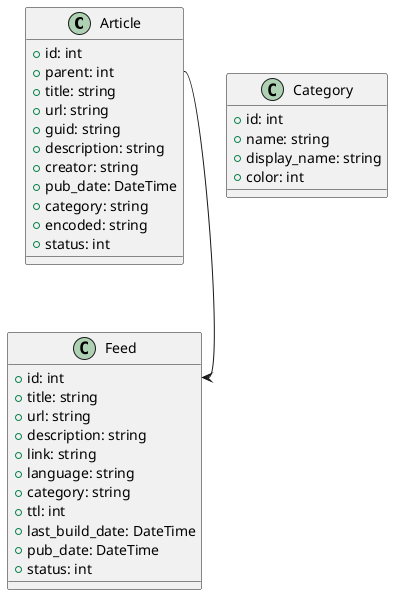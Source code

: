 @startuml DBModel
class Article{
	+id: int
	+parent: int
	+title: string
	+url: string
	+guid: string
	+description: string
	+creator: string
	+pub_date: DateTime
	+category: string
	+encoded: string
	+status: int
}
class Feed{
	+id: int
	+title: string
	+url: string
	+description: string
	+link: string
	+language: string
	+category: string
	+ttl: int
	+last_build_date: DateTime
	+pub_date: DateTime
	+status: int
}
Article::parent --> Feed::id
class Category{
	+id: int
	+name: string
	+display_name: string
	+color: int
}
@enduml